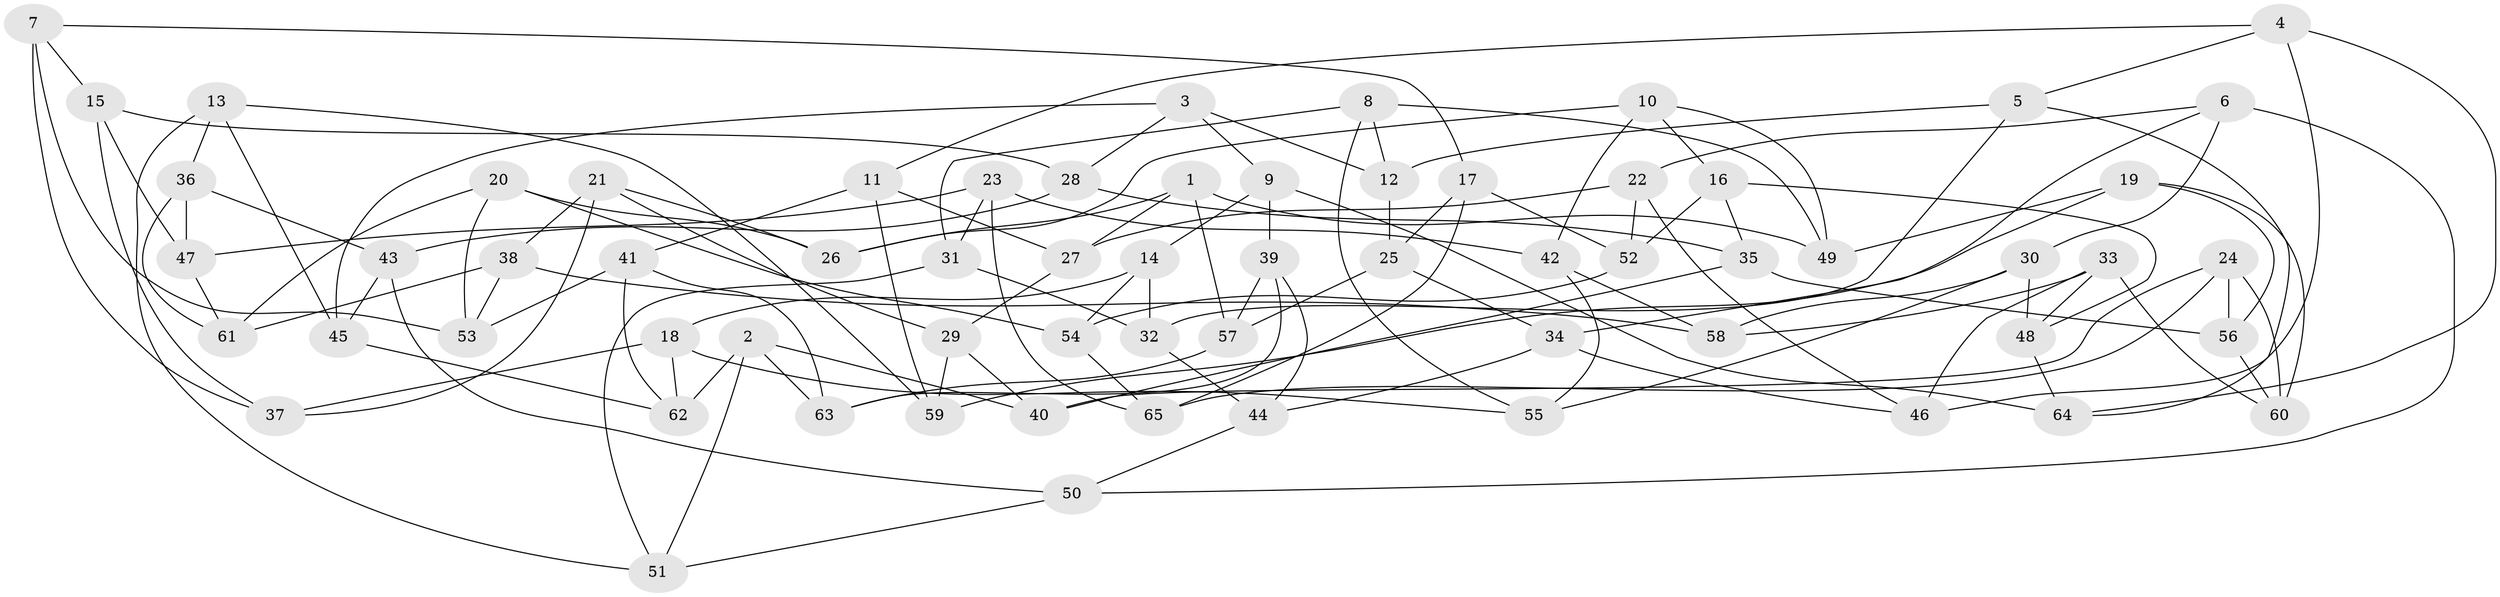// Generated by graph-tools (version 1.1) at 2025/50/03/09/25 03:50:44]
// undirected, 65 vertices, 130 edges
graph export_dot {
graph [start="1"]
  node [color=gray90,style=filled];
  1;
  2;
  3;
  4;
  5;
  6;
  7;
  8;
  9;
  10;
  11;
  12;
  13;
  14;
  15;
  16;
  17;
  18;
  19;
  20;
  21;
  22;
  23;
  24;
  25;
  26;
  27;
  28;
  29;
  30;
  31;
  32;
  33;
  34;
  35;
  36;
  37;
  38;
  39;
  40;
  41;
  42;
  43;
  44;
  45;
  46;
  47;
  48;
  49;
  50;
  51;
  52;
  53;
  54;
  55;
  56;
  57;
  58;
  59;
  60;
  61;
  62;
  63;
  64;
  65;
  1 -- 49;
  1 -- 57;
  1 -- 27;
  1 -- 26;
  2 -- 40;
  2 -- 62;
  2 -- 63;
  2 -- 51;
  3 -- 9;
  3 -- 28;
  3 -- 12;
  3 -- 45;
  4 -- 64;
  4 -- 46;
  4 -- 11;
  4 -- 5;
  5 -- 12;
  5 -- 32;
  5 -- 64;
  6 -- 30;
  6 -- 22;
  6 -- 50;
  6 -- 34;
  7 -- 53;
  7 -- 17;
  7 -- 15;
  7 -- 37;
  8 -- 12;
  8 -- 31;
  8 -- 55;
  8 -- 49;
  9 -- 14;
  9 -- 39;
  9 -- 64;
  10 -- 26;
  10 -- 42;
  10 -- 16;
  10 -- 49;
  11 -- 59;
  11 -- 41;
  11 -- 27;
  12 -- 25;
  13 -- 59;
  13 -- 45;
  13 -- 36;
  13 -- 51;
  14 -- 54;
  14 -- 32;
  14 -- 18;
  15 -- 47;
  15 -- 28;
  15 -- 37;
  16 -- 35;
  16 -- 52;
  16 -- 48;
  17 -- 25;
  17 -- 52;
  17 -- 65;
  18 -- 62;
  18 -- 37;
  18 -- 55;
  19 -- 59;
  19 -- 56;
  19 -- 60;
  19 -- 49;
  20 -- 54;
  20 -- 53;
  20 -- 26;
  20 -- 61;
  21 -- 26;
  21 -- 37;
  21 -- 38;
  21 -- 29;
  22 -- 46;
  22 -- 52;
  22 -- 27;
  23 -- 42;
  23 -- 31;
  23 -- 47;
  23 -- 65;
  24 -- 56;
  24 -- 40;
  24 -- 60;
  24 -- 65;
  25 -- 34;
  25 -- 57;
  27 -- 29;
  28 -- 35;
  28 -- 43;
  29 -- 40;
  29 -- 59;
  30 -- 48;
  30 -- 55;
  30 -- 58;
  31 -- 32;
  31 -- 51;
  32 -- 44;
  33 -- 46;
  33 -- 48;
  33 -- 58;
  33 -- 60;
  34 -- 46;
  34 -- 44;
  35 -- 40;
  35 -- 56;
  36 -- 43;
  36 -- 47;
  36 -- 61;
  38 -- 58;
  38 -- 61;
  38 -- 53;
  39 -- 63;
  39 -- 57;
  39 -- 44;
  41 -- 53;
  41 -- 63;
  41 -- 62;
  42 -- 58;
  42 -- 55;
  43 -- 50;
  43 -- 45;
  44 -- 50;
  45 -- 62;
  47 -- 61;
  48 -- 64;
  50 -- 51;
  52 -- 54;
  54 -- 65;
  56 -- 60;
  57 -- 63;
}
